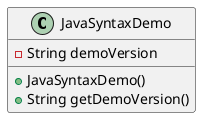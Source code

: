 @startuml
Class JavaSyntaxDemo {
     - String demoVersion


     + JavaSyntaxDemo()
     + String getDemoVersion()
}
@enduml
